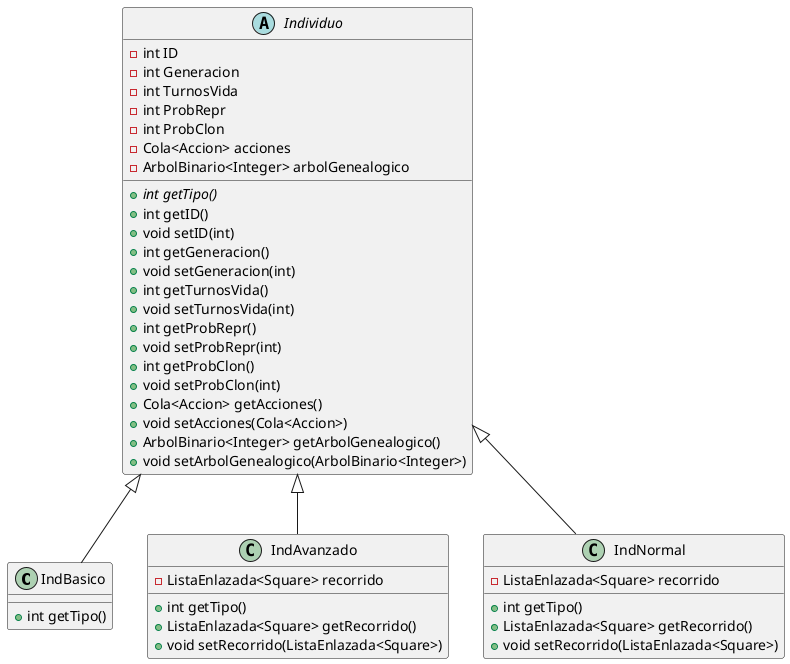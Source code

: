 @startuml
class IndBasico {
+ int getTipo()
}

abstract class Individuo {
- int ID
- int Generacion
- int TurnosVida
- int ProbRepr
- int ProbClon
- Cola<Accion> acciones
- ArbolBinario<Integer> arbolGenealogico
+ {abstract}int getTipo()
+ int getID()
+ void setID(int)
+ int getGeneracion()
+ void setGeneracion(int)
+ int getTurnosVida()
+ void setTurnosVida(int)
+ int getProbRepr()
+ void setProbRepr(int)
+ int getProbClon()
+ void setProbClon(int)
+ Cola<Accion> getAcciones()
+ void setAcciones(Cola<Accion>)
+ ArbolBinario<Integer> getArbolGenealogico()
+ void setArbolGenealogico(ArbolBinario<Integer>)
}


class IndAvanzado {
- ListaEnlazada<Square> recorrido
+ int getTipo()
+ ListaEnlazada<Square> getRecorrido()
+ void setRecorrido(ListaEnlazada<Square>)
}


class IndNormal {
- ListaEnlazada<Square> recorrido
+ int getTipo()
+ ListaEnlazada<Square> getRecorrido()
+ void setRecorrido(ListaEnlazada<Square>)
}




Individuo <|-- IndBasico
Individuo <|-- IndAvanzado
Individuo <|-- IndNormal
@enduml